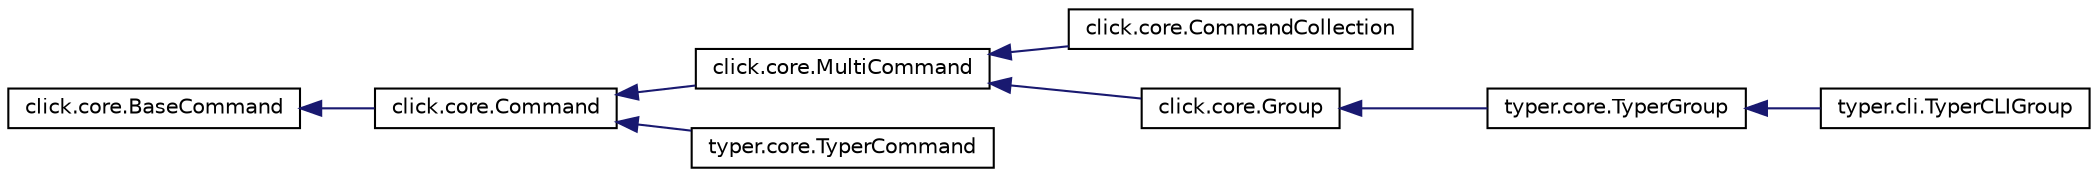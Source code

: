 digraph "Graphical Class Hierarchy"
{
 // LATEX_PDF_SIZE
  edge [fontname="Helvetica",fontsize="10",labelfontname="Helvetica",labelfontsize="10"];
  node [fontname="Helvetica",fontsize="10",shape=record];
  rankdir="LR";
  Node0 [label="click.core.BaseCommand",height=0.2,width=0.4,color="black", fillcolor="white", style="filled",URL="$classclick_1_1core_1_1BaseCommand.html",tooltip=" "];
  Node0 -> Node1 [dir="back",color="midnightblue",fontsize="10",style="solid",fontname="Helvetica"];
  Node1 [label="click.core.Command",height=0.2,width=0.4,color="black", fillcolor="white", style="filled",URL="$classclick_1_1core_1_1Command.html",tooltip=" "];
  Node1 -> Node2 [dir="back",color="midnightblue",fontsize="10",style="solid",fontname="Helvetica"];
  Node2 [label="click.core.MultiCommand",height=0.2,width=0.4,color="black", fillcolor="white", style="filled",URL="$classclick_1_1core_1_1MultiCommand.html",tooltip=" "];
  Node2 -> Node3 [dir="back",color="midnightblue",fontsize="10",style="solid",fontname="Helvetica"];
  Node3 [label="click.core.CommandCollection",height=0.2,width=0.4,color="black", fillcolor="white", style="filled",URL="$classclick_1_1core_1_1CommandCollection.html",tooltip=" "];
  Node2 -> Node4 [dir="back",color="midnightblue",fontsize="10",style="solid",fontname="Helvetica"];
  Node4 [label="click.core.Group",height=0.2,width=0.4,color="black", fillcolor="white", style="filled",URL="$classclick_1_1core_1_1Group.html",tooltip=" "];
  Node4 -> Node5 [dir="back",color="midnightblue",fontsize="10",style="solid",fontname="Helvetica"];
  Node5 [label="typer.core.TyperGroup",height=0.2,width=0.4,color="black", fillcolor="white", style="filled",URL="$classtyper_1_1core_1_1TyperGroup.html",tooltip=" "];
  Node5 -> Node6 [dir="back",color="midnightblue",fontsize="10",style="solid",fontname="Helvetica"];
  Node6 [label="typer.cli.TyperCLIGroup",height=0.2,width=0.4,color="black", fillcolor="white", style="filled",URL="$classtyper_1_1cli_1_1TyperCLIGroup.html",tooltip=" "];
  Node1 -> Node7 [dir="back",color="midnightblue",fontsize="10",style="solid",fontname="Helvetica"];
  Node7 [label="typer.core.TyperCommand",height=0.2,width=0.4,color="black", fillcolor="white", style="filled",URL="$classtyper_1_1core_1_1TyperCommand.html",tooltip=" "];
}
